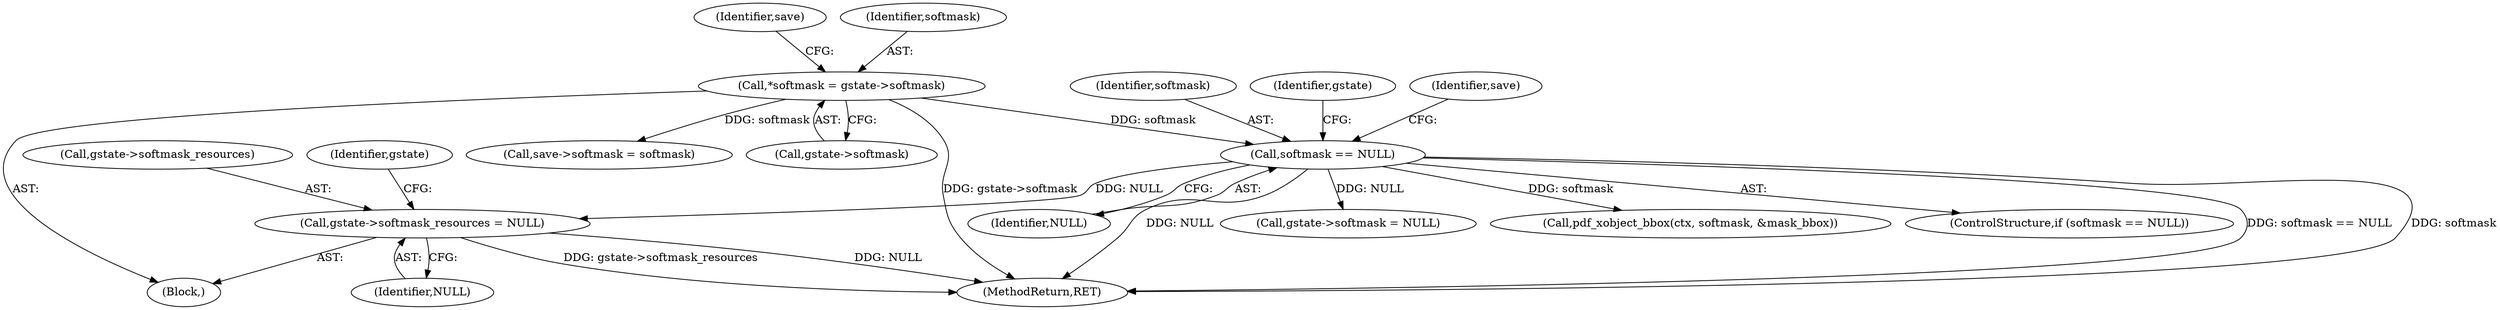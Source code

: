 digraph "0_ghostscript_4dcc6affe04368461310a21238f7e1871a752a05@pointer" {
"1000201" [label="(Call,gstate->softmask_resources = NULL)"];
"1000134" [label="(Call,softmask == NULL)"];
"1000118" [label="(Call,*softmask = gstate->softmask)"];
"1000205" [label="(Identifier,NULL)"];
"1000141" [label="(Identifier,save)"];
"1000128" [label="(Call,save->softmask = softmask)"];
"1000135" [label="(Identifier,softmask)"];
"1000201" [label="(Call,gstate->softmask_resources = NULL)"];
"1000106" [label="(Block,)"];
"1000138" [label="(Identifier,gstate)"];
"1000120" [label="(Call,gstate->softmask)"];
"1000158" [label="(Call,pdf_xobject_bbox(ctx, softmask, &mask_bbox))"];
"1000133" [label="(ControlStructure,if (softmask == NULL))"];
"1000136" [label="(Identifier,NULL)"];
"1000297" [label="(MethodReturn,RET)"];
"1000130" [label="(Identifier,save)"];
"1000134" [label="(Call,softmask == NULL)"];
"1000208" [label="(Identifier,gstate)"];
"1000202" [label="(Call,gstate->softmask_resources)"];
"1000118" [label="(Call,*softmask = gstate->softmask)"];
"1000119" [label="(Identifier,softmask)"];
"1000196" [label="(Call,gstate->softmask = NULL)"];
"1000201" -> "1000106"  [label="AST: "];
"1000201" -> "1000205"  [label="CFG: "];
"1000202" -> "1000201"  [label="AST: "];
"1000205" -> "1000201"  [label="AST: "];
"1000208" -> "1000201"  [label="CFG: "];
"1000201" -> "1000297"  [label="DDG: NULL"];
"1000201" -> "1000297"  [label="DDG: gstate->softmask_resources"];
"1000134" -> "1000201"  [label="DDG: NULL"];
"1000134" -> "1000133"  [label="AST: "];
"1000134" -> "1000136"  [label="CFG: "];
"1000135" -> "1000134"  [label="AST: "];
"1000136" -> "1000134"  [label="AST: "];
"1000138" -> "1000134"  [label="CFG: "];
"1000141" -> "1000134"  [label="CFG: "];
"1000134" -> "1000297"  [label="DDG: softmask == NULL"];
"1000134" -> "1000297"  [label="DDG: softmask"];
"1000134" -> "1000297"  [label="DDG: NULL"];
"1000118" -> "1000134"  [label="DDG: softmask"];
"1000134" -> "1000158"  [label="DDG: softmask"];
"1000134" -> "1000196"  [label="DDG: NULL"];
"1000118" -> "1000106"  [label="AST: "];
"1000118" -> "1000120"  [label="CFG: "];
"1000119" -> "1000118"  [label="AST: "];
"1000120" -> "1000118"  [label="AST: "];
"1000130" -> "1000118"  [label="CFG: "];
"1000118" -> "1000297"  [label="DDG: gstate->softmask"];
"1000118" -> "1000128"  [label="DDG: softmask"];
}
